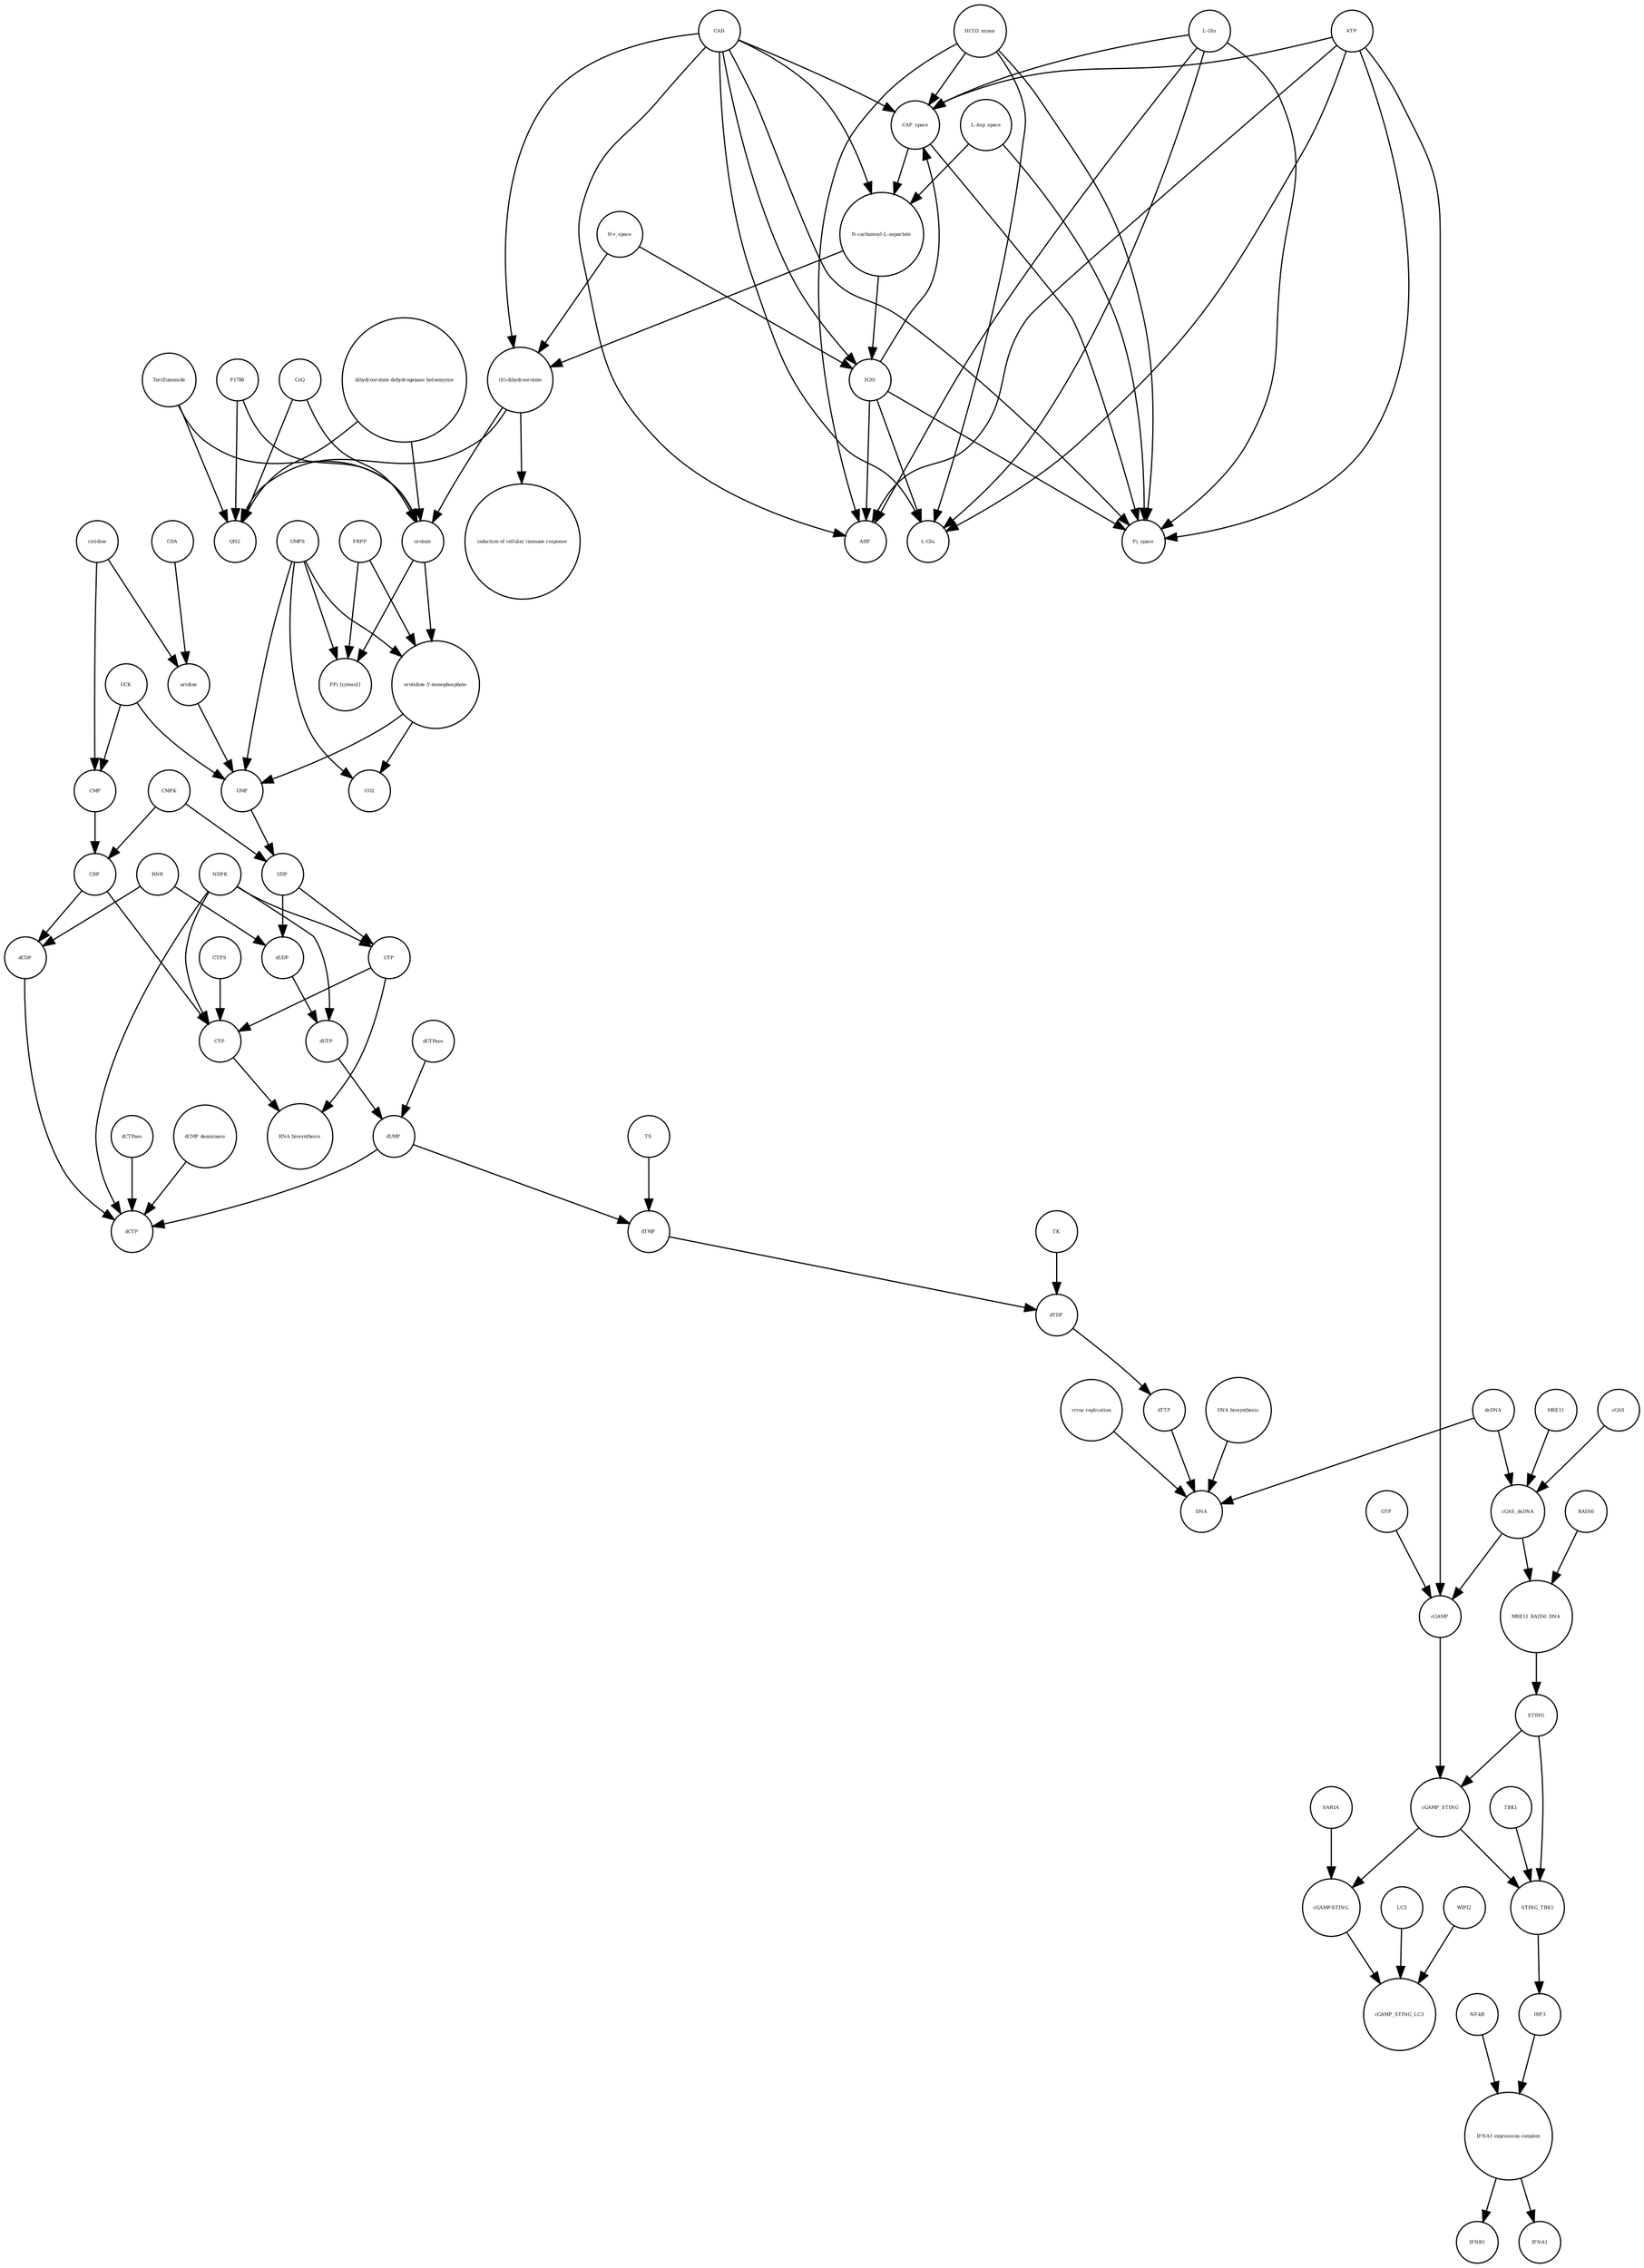 strict digraph  {
UTP [annotation="", bipartite=0, cls="simple chemical", fontsize=4, label=UTP, shape=circle];
"RNA biosynthesis" [annotation="urn_miriam_obo.go_GO%3A0032774", bipartite=0, cls=phenotype, fontsize=4, label="RNA biosynthesis", shape=circle];
CTP [annotation="", bipartite=0, cls="simple chemical", fontsize=4, label=CTP, shape=circle];
"(S)-dihydroorotate" [annotation="", bipartite=0, cls="simple chemical", fontsize=4, label="(S)-dihydroorotate", shape=circle];
"induction of cellular immune response" [annotation="", bipartite=0, cls=phenotype, fontsize=4, label="induction of cellular immune response", shape=circle];
UMPS [annotation="", bipartite=0, cls="macromolecule multimer", fontsize=4, label=UMPS, shape=circle];
CO2 [annotation="", bipartite=0, cls="simple chemical", fontsize=4, label=CO2, shape=circle];
cGAMP_STING [annotation="", bipartite=0, cls=complex, fontsize=4, label=cGAMP_STING, shape=circle];
Teriflunomide [annotation="", bipartite=0, cls="simple chemical", fontsize=4, label=Teriflunomide, shape=circle];
QH2 [annotation="", bipartite=0, cls="simple chemical", fontsize=4, label=QH2, shape=circle];
NDPK [annotation="", bipartite=0, cls=macromolecule, fontsize=4, label=NDPK, shape=circle];
CAD [annotation="", bipartite=0, cls=macromolecule, fontsize=4, label=CAD, shape=circle];
"L-Asp_space" [annotation="", bipartite=0, cls="simple chemical", fontsize=4, label="L-Asp_space", shape=circle];
dUDP [annotation="", bipartite=0, cls="simple chemical", fontsize=4, label=dUDP, shape=circle];
UCK [annotation="", bipartite=0, cls=macromolecule, fontsize=4, label=UCK, shape=circle];
CAP_space [annotation="", bipartite=0, cls="simple chemical", fontsize=4, label=CAP_space, shape=circle];
TS [annotation="", bipartite=0, cls=macromolecule, fontsize=4, label=TS, shape=circle];
IFNB1 [annotation="", bipartite=0, cls="nucleic acid feature", fontsize=4, label=IFNB1, shape=circle];
LC3 [annotation="", bipartite=0, cls=macromolecule, fontsize=4, label=LC3, shape=circle];
"N-carbamoyl-L-aspartate" [annotation="", bipartite=0, cls="simple chemical", fontsize=4, label="N-carbamoyl-L-aspartate", shape=circle];
CDA [annotation="", bipartite=0, cls=macromolecule, fontsize=4, label=CDA, shape=circle];
"NF-kB" [annotation="", bipartite=0, cls=complex, fontsize=4, label="NF-kB", shape=circle];
orotate [annotation="", bipartite=0, cls="simple chemical", fontsize=4, label=orotate, shape=circle];
MRE11 [annotation="", bipartite=0, cls="macromolecule multimer", fontsize=4, label=MRE11, shape=circle];
cGAS [annotation="", bipartite=0, cls=macromolecule, fontsize=4, label=cGAS, shape=circle];
"IFNA1 expression complex" [annotation="", bipartite=0, cls=complex, fontsize=4, label="IFNA1 expression complex", shape=circle];
cGAMP_STING_LC3 [annotation="", bipartite=0, cls=complex, fontsize=4, label=cGAMP_STING_LC3, shape=circle];
dCTP [annotation="", bipartite=0, cls="simple chemical", fontsize=4, label=dCTP, shape=circle];
dUTP [annotation="", bipartite=0, cls="simple chemical", fontsize=4, label=dUTP, shape=circle];
WIPI2 [annotation="", bipartite=0, cls=macromolecule, fontsize=4, label=WIPI2, shape=circle];
GTP [annotation="", bipartite=0, cls="simple chemical", fontsize=4, label=GTP, shape=circle];
CDP [annotation="", bipartite=0, cls="simple chemical", fontsize=4, label=CDP, shape=circle];
DNA [annotation="", bipartite=0, cls="nucleic acid feature", fontsize=4, label=DNA, shape=circle];
CMP [annotation="", bipartite=0, cls="simple chemical", fontsize=4, label=CMP, shape=circle];
CMPK [annotation="", bipartite=0, cls=macromolecule, fontsize=4, label=CMPK, shape=circle];
"L-Gln" [annotation="", bipartite=0, cls="simple chemical", fontsize=4, label="L-Gln", shape=circle];
P1788 [annotation="", bipartite=0, cls="simple chemical", fontsize=4, label=P1788, shape=circle];
PRPP [annotation="", bipartite=0, cls="simple chemical", fontsize=4, label=PRPP, shape=circle];
CoQ [annotation="", bipartite=0, cls="simple chemical", fontsize=4, label=CoQ, shape=circle];
uridine [annotation="", bipartite=0, cls="simple chemical", fontsize=4, label=uridine, shape=circle];
dTTP [annotation="", bipartite=0, cls="simple chemical", fontsize=4, label=dTTP, shape=circle];
RAD50 [annotation="", bipartite=0, cls="macromolecule multimer", fontsize=4, label=RAD50, shape=circle];
ADP [annotation="", bipartite=0, cls="simple chemical", fontsize=4, label=ADP, shape=circle];
IRF3 [annotation="", bipartite=0, cls="macromolecule multimer", fontsize=4, label=IRF3, shape=circle];
"dihydroorotate dehydrogenase holoenzyme" [annotation="", bipartite=0, cls="simple chemical", fontsize=4, label="dihydroorotate dehydrogenase holoenzyme", shape=circle];
"H+_space" [annotation="", bipartite=0, cls="simple chemical", fontsize=4, label="H+_space", shape=circle];
HCO3_minus [annotation="", bipartite=0, cls="simple chemical", fontsize=4, label=HCO3_minus, shape=circle];
ATP [annotation="", bipartite=0, cls="simple chemical", fontsize=4, label=ATP, shape=circle];
CTPS [annotation="", bipartite=0, cls=macromolecule, fontsize=4, label=CTPS, shape=circle];
dCTPase [annotation="", bipartite=0, cls=macromolecule, fontsize=4, label=dCTPase, shape=circle];
TBK1 [annotation="", bipartite=0, cls=macromolecule, fontsize=4, label=TBK1, shape=circle];
cGAMP [annotation="", bipartite=0, cls="simple chemical", fontsize=4, label=cGAMP, shape=circle];
IFNA1 [annotation="", bipartite=0, cls="nucleic acid feature", fontsize=4, label=IFNA1, shape=circle];
dUTPase [annotation="", bipartite=0, cls=macromolecule, fontsize=4, label=dUTPase, shape=circle];
"cGAMP-STING" [annotation="", bipartite=0, cls=complex, fontsize=4, label="cGAMP-STING", shape=circle];
"DNA biosynthesis" [annotation="urn_miriam_obo.go_GO%3A0071897", bipartite=0, cls=phenotype, fontsize=4, label="DNA biosynthesis", shape=circle];
"dCMP deaminase" [annotation="", bipartite=0, cls=macromolecule, fontsize=4, label="dCMP deaminase", shape=circle];
dTMP [annotation="", bipartite=0, cls="simple chemical", fontsize=4, label=dTMP, shape=circle];
STING_TBK1 [annotation="", bipartite=0, cls=complex, fontsize=4, label=STING_TBK1, shape=circle];
"virus replication" [annotation="", bipartite=0, cls=phenotype, fontsize=4, label="virus replication", shape=circle];
cGAS_dsDNA [annotation="", bipartite=0, cls=complex, fontsize=4, label=cGAS_dsDNA, shape=circle];
H2O [annotation="", bipartite=0, cls="simple chemical", fontsize=4, label=H2O, shape=circle];
UDP [annotation="", bipartite=0, cls="simple chemical", fontsize=4, label=UDP, shape=circle];
dTDP [annotation="", bipartite=0, cls="simple chemical", fontsize=4, label=dTDP, shape=circle];
STING [annotation="", bipartite=0, cls="macromolecule multimer", fontsize=4, label=STING, shape=circle];
Pi_space [annotation="", bipartite=0, cls="simple chemical", fontsize=4, label=Pi_space, shape=circle];
RNR [annotation="", bipartite=0, cls=macromolecule, fontsize=4, label=RNR, shape=circle];
"PPi [cytosol]" [annotation="", bipartite=0, cls="simple chemical", fontsize=4, label="PPi [cytosol]", shape=circle];
MRE11_RAD50_DNA [annotation="", bipartite=0, cls=complex, fontsize=4, label=MRE11_RAD50_DNA, shape=circle];
"L-Glu" [annotation="", bipartite=0, cls="simple chemical", fontsize=4, label="L-Glu", shape=circle];
"orotidine 5'-monophosphate" [annotation="", bipartite=0, cls="simple chemical", fontsize=4, label="orotidine 5'-monophosphate", shape=circle];
dUMP [annotation="", bipartite=0, cls="simple chemical", fontsize=4, label=dUMP, shape=circle];
TK [annotation="", bipartite=0, cls=macromolecule, fontsize=4, label=TK, shape=circle];
cytidine [annotation="", bipartite=0, cls="simple chemical", fontsize=4, label=cytidine, shape=circle];
dsDNA [annotation="", bipartite=0, cls="simple chemical", fontsize=4, label=dsDNA, shape=circle];
SAR1A [annotation="", bipartite=0, cls=macromolecule, fontsize=4, label=SAR1A, shape=circle];
dCDP [annotation="", bipartite=0, cls="simple chemical", fontsize=4, label=dCDP, shape=circle];
UMP [annotation="", bipartite=0, cls="simple chemical", fontsize=4, label=UMP, shape=circle];
UTP -> "RNA biosynthesis"  [annotation="", interaction_type="necessary stimulation"];
UTP -> CTP  [annotation="", interaction_type=production];
CTP -> "RNA biosynthesis"  [annotation="", interaction_type="necessary stimulation"];
"(S)-dihydroorotate" -> "induction of cellular immune response"  [annotation="", interaction_type="necessary stimulation"];
"(S)-dihydroorotate" -> QH2  [annotation="", interaction_type=production];
"(S)-dihydroorotate" -> orotate  [annotation="", interaction_type=production];
UMPS -> "PPi [cytosol]"  [annotation=urn_miriam_reactome_REACT_1698, interaction_type=catalysis];
UMPS -> "orotidine 5'-monophosphate"  [annotation=urn_miriam_reactome_REACT_1698, interaction_type=catalysis];
UMPS -> CO2  [annotation=urn_miriam_reactome_REACT_1698, interaction_type=catalysis];
UMPS -> UMP  [annotation=urn_miriam_reactome_REACT_1698, interaction_type=catalysis];
cGAMP_STING -> "cGAMP-STING"  [annotation="", interaction_type=production];
cGAMP_STING -> STING_TBK1  [annotation="", interaction_type=production];
Teriflunomide -> QH2  [annotation=urn_miriam_reactome_REACT_1698, interaction_type=inhibition];
Teriflunomide -> orotate  [annotation=urn_miriam_reactome_REACT_1698, interaction_type=inhibition];
NDPK -> UTP  [annotation="", interaction_type=catalysis];
NDPK -> dUTP  [annotation="", interaction_type=catalysis];
NDPK -> dCTP  [annotation="", interaction_type=catalysis];
NDPK -> CTP  [annotation="", interaction_type=catalysis];
CAD -> Pi_space  [annotation=urn_miriam_reactome_REACT_1698, interaction_type=catalysis];
CAD -> "L-Glu"  [annotation=urn_miriam_reactome_REACT_1698, interaction_type=catalysis];
CAD -> CAP_space  [annotation=urn_miriam_reactome_REACT_1698, interaction_type=catalysis];
CAD -> ADP  [annotation=urn_miriam_reactome_REACT_1698, interaction_type=catalysis];
CAD -> "N-carbamoyl-L-aspartate"  [annotation=urn_miriam_reactome_REACT_1698, interaction_type=catalysis];
CAD -> H2O  [annotation=urn_miriam_reactome_REACT_1698, interaction_type=catalysis];
CAD -> "(S)-dihydroorotate"  [annotation=urn_miriam_reactome_REACT_1698, interaction_type=catalysis];
"L-Asp_space" -> "N-carbamoyl-L-aspartate"  [annotation="", interaction_type=production];
"L-Asp_space" -> Pi_space  [annotation="", interaction_type=production];
dUDP -> dUTP  [annotation="", interaction_type=production];
UCK -> UMP  [annotation="", interaction_type=catalysis];
UCK -> CMP  [annotation="", interaction_type=catalysis];
CAP_space -> "N-carbamoyl-L-aspartate"  [annotation="", interaction_type=production];
CAP_space -> Pi_space  [annotation="", interaction_type=production];
TS -> dTMP  [annotation="", interaction_type=catalysis];
LC3 -> cGAMP_STING_LC3  [annotation="", interaction_type=production];
"N-carbamoyl-L-aspartate" -> H2O  [annotation="", interaction_type=production];
"N-carbamoyl-L-aspartate" -> "(S)-dihydroorotate"  [annotation="", interaction_type=production];
CDA -> uridine  [annotation="", interaction_type=catalysis];
"NF-kB" -> "IFNA1 expression complex"  [annotation="", interaction_type=production];
orotate -> "PPi [cytosol]"  [annotation="", interaction_type=production];
orotate -> "orotidine 5'-monophosphate"  [annotation="", interaction_type=production];
MRE11 -> cGAS_dsDNA  [annotation="", interaction_type=production];
cGAS -> cGAS_dsDNA  [annotation="", interaction_type=production];
"IFNA1 expression complex" -> IFNB1  [annotation="", interaction_type=stimulation];
"IFNA1 expression complex" -> IFNA1  [annotation="", interaction_type=stimulation];
dUTP -> dUMP  [annotation="", interaction_type=production];
WIPI2 -> cGAMP_STING_LC3  [annotation="", interaction_type=catalysis];
GTP -> cGAMP  [annotation="", interaction_type=production];
CDP -> dCDP  [annotation="", interaction_type=production];
CDP -> CTP  [annotation="", interaction_type=production];
CMP -> CDP  [annotation="", interaction_type=production];
CMPK -> UDP  [annotation="", interaction_type=catalysis];
CMPK -> CDP  [annotation="", interaction_type=catalysis];
"L-Gln" -> Pi_space  [annotation="", interaction_type=production];
"L-Gln" -> ADP  [annotation="", interaction_type=production];
"L-Gln" -> "L-Glu"  [annotation="", interaction_type=production];
"L-Gln" -> CAP_space  [annotation="", interaction_type=production];
P1788 -> QH2  [annotation=urn_miriam_reactome_REACT_1698, interaction_type=inhibition];
P1788 -> orotate  [annotation=urn_miriam_reactome_REACT_1698, interaction_type=inhibition];
PRPP -> "PPi [cytosol]"  [annotation="", interaction_type=production];
PRPP -> "orotidine 5'-monophosphate"  [annotation="", interaction_type=production];
CoQ -> QH2  [annotation="", interaction_type=production];
CoQ -> orotate  [annotation="", interaction_type=production];
uridine -> UMP  [annotation="", interaction_type=production];
dTTP -> DNA  [annotation="", interaction_type=production];
RAD50 -> MRE11_RAD50_DNA  [annotation="", interaction_type=production];
IRF3 -> "IFNA1 expression complex"  [annotation="", interaction_type=production];
"dihydroorotate dehydrogenase holoenzyme" -> QH2  [annotation=urn_miriam_reactome_REACT_1698, interaction_type=catalysis];
"dihydroorotate dehydrogenase holoenzyme" -> orotate  [annotation=urn_miriam_reactome_REACT_1698, interaction_type=catalysis];
"H+_space" -> H2O  [annotation="", interaction_type=production];
"H+_space" -> "(S)-dihydroorotate"  [annotation="", interaction_type=production];
HCO3_minus -> Pi_space  [annotation="", interaction_type=production];
HCO3_minus -> ADP  [annotation="", interaction_type=production];
HCO3_minus -> "L-Glu"  [annotation="", interaction_type=production];
HCO3_minus -> CAP_space  [annotation="", interaction_type=production];
ATP -> Pi_space  [annotation="", interaction_type=production];
ATP -> "L-Glu"  [annotation="", interaction_type=production];
ATP -> CAP_space  [annotation="", interaction_type=production];
ATP -> ADP  [annotation="", interaction_type=production];
ATP -> cGAMP  [annotation="", interaction_type=production];
CTPS -> CTP  [annotation="", interaction_type=catalysis];
dCTPase -> dCTP  [annotation="", interaction_type=catalysis];
TBK1 -> STING_TBK1  [annotation="", interaction_type=production];
cGAMP -> cGAMP_STING  [annotation="", interaction_type=production];
dUTPase -> dUMP  [annotation="", interaction_type=catalysis];
"cGAMP-STING" -> cGAMP_STING_LC3  [annotation="", interaction_type=production];
"DNA biosynthesis" -> DNA  [annotation="", interaction_type=catalysis];
"dCMP deaminase" -> dCTP  [annotation="", interaction_type=catalysis];
dTMP -> dTDP  [annotation="", interaction_type=production];
STING_TBK1 -> IRF3  [annotation="", interaction_type=catalysis];
"virus replication" -> DNA  [annotation="", interaction_type=inhibition];
cGAS_dsDNA -> MRE11_RAD50_DNA  [annotation="", interaction_type=production];
cGAS_dsDNA -> cGAMP  [annotation="", interaction_type=catalysis];
H2O -> Pi_space  [annotation="", interaction_type=production];
H2O -> ADP  [annotation="", interaction_type=production];
H2O -> "L-Glu"  [annotation="", interaction_type=production];
H2O -> CAP_space  [annotation="", interaction_type=production];
UDP -> UTP  [annotation="", interaction_type=production];
UDP -> dUDP  [annotation="", interaction_type=production];
dTDP -> dTTP  [annotation="", interaction_type=production];
STING -> cGAMP_STING  [annotation="", interaction_type=production];
STING -> STING_TBK1  [annotation="", interaction_type=production];
RNR -> dCDP  [annotation="", interaction_type=catalysis];
RNR -> dUDP  [annotation="", interaction_type=catalysis];
MRE11_RAD50_DNA -> STING  [annotation="", interaction_type=catalysis];
"orotidine 5'-monophosphate" -> CO2  [annotation="", interaction_type=production];
"orotidine 5'-monophosphate" -> UMP  [annotation="", interaction_type=production];
dUMP -> dCTP  [annotation="", interaction_type=production];
dUMP -> dTMP  [annotation="", interaction_type=production];
TK -> dTDP  [annotation="", interaction_type=catalysis];
cytidine -> uridine  [annotation="", interaction_type=production];
cytidine -> CMP  [annotation="", interaction_type=production];
dsDNA -> cGAS_dsDNA  [annotation="", interaction_type=production];
dsDNA -> DNA  [annotation="", interaction_type=production];
SAR1A -> "cGAMP-STING"  [annotation="", interaction_type=catalysis];
dCDP -> dCTP  [annotation="", interaction_type=production];
UMP -> UDP  [annotation="", interaction_type=production];
}
